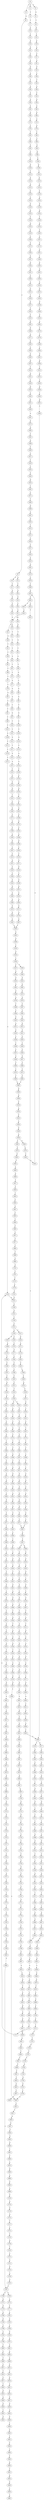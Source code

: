 strict digraph  {
	S0 -> S1 [ label = G ];
	S0 -> S2 [ label = A ];
	S0 -> S3 [ label = C ];
	S1 -> S4 [ label = T ];
	S2 -> S5 [ label = G ];
	S3 -> S6 [ label = G ];
	S4 -> S7 [ label = T ];
	S5 -> S8 [ label = T ];
	S6 -> S9 [ label = T ];
	S7 -> S10 [ label = C ];
	S8 -> S11 [ label = G ];
	S9 -> S12 [ label = A ];
	S9 -> S13 [ label = C ];
	S10 -> S14 [ label = C ];
	S11 -> S15 [ label = C ];
	S12 -> S16 [ label = C ];
	S13 -> S17 [ label = C ];
	S14 -> S18 [ label = A ];
	S15 -> S19 [ label = A ];
	S16 -> S20 [ label = A ];
	S17 -> S21 [ label = A ];
	S18 -> S22 [ label = G ];
	S19 -> S23 [ label = A ];
	S20 -> S24 [ label = G ];
	S21 -> S25 [ label = G ];
	S22 -> S26 [ label = C ];
	S23 -> S27 [ label = C ];
	S24 -> S28 [ label = C ];
	S25 -> S29 [ label = T ];
	S26 -> S30 [ label = A ];
	S27 -> S31 [ label = A ];
	S28 -> S32 [ label = A ];
	S29 -> S33 [ label = A ];
	S30 -> S34 [ label = G ];
	S31 -> S35 [ label = G ];
	S32 -> S36 [ label = G ];
	S33 -> S37 [ label = G ];
	S34 -> S38 [ label = A ];
	S35 -> S39 [ label = C ];
	S36 -> S40 [ label = G ];
	S37 -> S41 [ label = G ];
	S37 -> S42 [ label = C ];
	S38 -> S43 [ label = T ];
	S39 -> S44 [ label = T ];
	S40 -> S45 [ label = T ];
	S41 -> S46 [ label = G ];
	S42 -> S47 [ label = T ];
	S43 -> S48 [ label = A ];
	S44 -> S49 [ label = A ];
	S45 -> S50 [ label = G ];
	S46 -> S51 [ label = T ];
	S47 -> S52 [ label = C ];
	S48 -> S53 [ label = A ];
	S49 -> S54 [ label = C ];
	S50 -> S55 [ label = C ];
	S51 -> S56 [ label = C ];
	S52 -> S57 [ label = C ];
	S53 -> S58 [ label = A ];
	S54 -> S59 [ label = G ];
	S55 -> S60 [ label = A ];
	S56 -> S61 [ label = A ];
	S57 -> S62 [ label = A ];
	S58 -> S63 [ label = A ];
	S59 -> S64 [ label = A ];
	S60 -> S65 [ label = C ];
	S61 -> S66 [ label = C ];
	S62 -> S67 [ label = C ];
	S63 -> S68 [ label = A ];
	S64 -> S69 [ label = G ];
	S65 -> S70 [ label = G ];
	S66 -> S71 [ label = T ];
	S67 -> S72 [ label = C ];
	S68 -> S73 [ label = C ];
	S69 -> S74 [ label = A ];
	S70 -> S75 [ label = C ];
	S71 -> S76 [ label = C ];
	S72 -> S77 [ label = G ];
	S73 -> S78 [ label = T ];
	S74 -> S79 [ label = A ];
	S75 -> S80 [ label = G ];
	S76 -> S81 [ label = G ];
	S77 -> S82 [ label = G ];
	S78 -> S83 [ label = T ];
	S79 -> S84 [ label = C ];
	S80 -> S85 [ label = G ];
	S81 -> S86 [ label = C ];
	S82 -> S87 [ label = A ];
	S83 -> S88 [ label = T ];
	S84 -> S89 [ label = T ];
	S85 -> S90 [ label = T ];
	S86 -> S91 [ label = T ];
	S87 -> S92 [ label = C ];
	S88 -> S93 [ label = G ];
	S89 -> S94 [ label = G ];
	S90 -> S95 [ label = G ];
	S91 -> S96 [ label = T ];
	S92 -> S97 [ label = G ];
	S93 -> S98 [ label = C ];
	S94 -> S99 [ label = G ];
	S95 -> S100 [ label = C ];
	S96 -> S101 [ label = C ];
	S97 -> S102 [ label = T ];
	S98 -> S103 [ label = C ];
	S99 -> S104 [ label = C ];
	S100 -> S105 [ label = C ];
	S101 -> S106 [ label = A ];
	S102 -> S107 [ label = C ];
	S103 -> S108 [ label = G ];
	S104 -> S109 [ label = G ];
	S105 -> S110 [ label = G ];
	S106 -> S111 [ label = T ];
	S107 -> S112 [ label = G ];
	S108 -> S113 [ label = T ];
	S109 -> S114 [ label = C ];
	S110 -> S115 [ label = C ];
	S111 -> S116 [ label = C ];
	S112 -> S117 [ label = T ];
	S113 -> S118 [ label = A ];
	S114 -> S119 [ label = A ];
	S115 -> S120 [ label = A ];
	S116 -> S121 [ label = C ];
	S117 -> S122 [ label = G ];
	S118 -> S123 [ label = G ];
	S119 -> S124 [ label = G ];
	S120 -> S125 [ label = A ];
	S121 -> S126 [ label = A ];
	S122 -> S127 [ label = A ];
	S123 -> S128 [ label = C ];
	S124 -> S129 [ label = C ];
	S125 -> S130 [ label = C ];
	S126 -> S131 [ label = G ];
	S127 -> S132 [ label = C ];
	S128 -> S133 [ label = C ];
	S129 -> S134 [ label = G ];
	S130 -> S135 [ label = C ];
	S131 -> S136 [ label = A ];
	S132 -> S137 [ label = C ];
	S133 -> S138 [ label = G ];
	S134 -> S139 [ label = G ];
	S135 -> S140 [ label = A ];
	S136 -> S141 [ label = A ];
	S137 -> S142 [ label = G ];
	S138 -> S143 [ label = G ];
	S139 -> S144 [ label = G ];
	S140 -> S145 [ label = G ];
	S141 -> S146 [ label = C ];
	S142 -> S147 [ label = G ];
	S143 -> S148 [ label = T ];
	S144 -> S149 [ label = T ];
	S145 -> S150 [ label = T ];
	S146 -> S151 [ label = C ];
	S147 -> S152 [ label = T ];
	S148 -> S153 [ label = G ];
	S149 -> S154 [ label = G ];
	S150 -> S155 [ label = C ];
	S151 -> S156 [ label = A ];
	S151 -> S157 [ label = G ];
	S152 -> S158 [ label = C ];
	S153 -> S159 [ label = A ];
	S154 -> S160 [ label = C ];
	S155 -> S161 [ label = G ];
	S156 -> S162 [ label = G ];
	S156 -> S163 [ label = C ];
	S157 -> S164 [ label = G ];
	S158 -> S165 [ label = G ];
	S159 -> S166 [ label = C ];
	S160 -> S167 [ label = C ];
	S161 -> S168 [ label = C ];
	S162 -> S169 [ label = A ];
	S163 -> S170 [ label = C ];
	S164 -> S171 [ label = A ];
	S165 -> S172 [ label = C ];
	S166 -> S173 [ label = G ];
	S167 -> S174 [ label = G ];
	S168 -> S175 [ label = G ];
	S169 -> S176 [ label = C ];
	S170 -> S177 [ label = A ];
	S171 -> S178 [ label = C ];
	S172 -> S179 [ label = G ];
	S173 -> S180 [ label = T ];
	S174 -> S181 [ label = C ];
	S175 -> S182 [ label = C ];
	S176 -> S183 [ label = T ];
	S177 -> S184 [ label = C ];
	S178 -> S185 [ label = G ];
	S179 -> S186 [ label = T ];
	S180 -> S187 [ label = G ];
	S181 -> S188 [ label = C ];
	S182 -> S189 [ label = A ];
	S183 -> S190 [ label = C ];
	S184 -> S191 [ label = C ];
	S185 -> S192 [ label = C ];
	S186 -> S193 [ label = A ];
	S187 -> S194 [ label = G ];
	S188 -> S195 [ label = G ];
	S189 -> S196 [ label = G ];
	S190 -> S197 [ label = C ];
	S191 -> S198 [ label = C ];
	S192 -> S199 [ label = C ];
	S193 -> S200 [ label = G ];
	S194 -> S201 [ label = G ];
	S195 -> S202 [ label = G ];
	S196 -> S203 [ label = C ];
	S197 -> S204 [ label = C ];
	S198 -> S205 [ label = C ];
	S199 -> S206 [ label = C ];
	S200 -> S207 [ label = C ];
	S201 -> S208 [ label = T ];
	S202 -> S209 [ label = T ];
	S203 -> S210 [ label = C ];
	S204 -> S211 [ label = A ];
	S205 -> S212 [ label = T ];
	S206 -> S213 [ label = A ];
	S207 -> S214 [ label = C ];
	S208 -> S215 [ label = A ];
	S209 -> S216 [ label = G ];
	S210 -> S217 [ label = G ];
	S211 -> S218 [ label = T ];
	S212 -> S219 [ label = T ];
	S213 -> S220 [ label = T ];
	S214 -> S221 [ label = G ];
	S215 -> S222 [ label = C ];
	S216 -> S223 [ label = G ];
	S217 -> S224 [ label = G ];
	S218 -> S225 [ label = C ];
	S219 -> S226 [ label = C ];
	S220 -> S227 [ label = C ];
	S221 -> S228 [ label = C ];
	S222 -> S229 [ label = T ];
	S223 -> S230 [ label = T ];
	S224 -> S231 [ label = T ];
	S225 -> S232 [ label = T ];
	S226 -> S233 [ label = C ];
	S226 -> S234 [ label = G ];
	S227 -> S235 [ label = G ];
	S228 -> S236 [ label = T ];
	S229 -> S237 [ label = A ];
	S230 -> S238 [ label = G ];
	S231 -> S239 [ label = G ];
	S232 -> S240 [ label = G ];
	S233 -> S241 [ label = T ];
	S234 -> S242 [ label = A ];
	S235 -> S243 [ label = T ];
	S236 -> S244 [ label = G ];
	S237 -> S245 [ label = T ];
	S238 -> S246 [ label = G ];
	S239 -> S247 [ label = G ];
	S240 -> S248 [ label = C ];
	S241 -> S249 [ label = G ];
	S242 -> S250 [ label = T ];
	S243 -> S251 [ label = C ];
	S244 -> S252 [ label = G ];
	S245 -> S253 [ label = T ];
	S246 -> S254 [ label = A ];
	S247 -> S255 [ label = A ];
	S248 -> S256 [ label = C ];
	S249 -> S257 [ label = T ];
	S250 -> S258 [ label = C ];
	S251 -> S259 [ label = C ];
	S252 -> S260 [ label = A ];
	S253 -> S261 [ label = G ];
	S254 -> S262 [ label = A ];
	S255 -> S263 [ label = A ];
	S256 -> S264 [ label = A ];
	S257 -> S265 [ label = C ];
	S258 -> S266 [ label = G ];
	S259 -> S267 [ label = T ];
	S260 -> S268 [ label = A ];
	S261 -> S269 [ label = G ];
	S262 -> S270 [ label = C ];
	S263 -> S271 [ label = G ];
	S264 -> S272 [ label = G ];
	S265 -> S273 [ label = C ];
	S266 -> S274 [ label = T ];
	S267 -> S275 [ label = C ];
	S268 -> S276 [ label = G ];
	S269 -> S277 [ label = A ];
	S270 -> S278 [ label = C ];
	S271 -> S279 [ label = A ];
	S272 -> S280 [ label = T ];
	S273 -> S281 [ label = T ];
	S274 -> S282 [ label = T ];
	S275 -> S283 [ label = T ];
	S276 -> S284 [ label = A ];
	S277 -> S285 [ label = A ];
	S278 -> S286 [ label = T ];
	S279 -> S287 [ label = A ];
	S280 -> S288 [ label = C ];
	S281 -> S289 [ label = T ];
	S282 -> S290 [ label = T ];
	S283 -> S291 [ label = T ];
	S284 -> S292 [ label = A ];
	S285 -> S293 [ label = C ];
	S286 -> S294 [ label = C ];
	S287 -> S295 [ label = C ];
	S288 -> S296 [ label = G ];
	S289 -> S297 [ label = G ];
	S290 -> S298 [ label = G ];
	S291 -> S299 [ label = C ];
	S292 -> S295 [ label = C ];
	S293 -> S300 [ label = G ];
	S294 -> S301 [ label = G ];
	S295 -> S302 [ label = G ];
	S296 -> S303 [ label = T ];
	S297 -> S304 [ label = T ];
	S298 -> S305 [ label = T ];
	S299 -> S306 [ label = T ];
	S300 -> S307 [ label = G ];
	S301 -> S308 [ label = G ];
	S302 -> S309 [ label = G ];
	S303 -> S310 [ label = A ];
	S304 -> S311 [ label = A ];
	S305 -> S312 [ label = A ];
	S306 -> S313 [ label = C ];
	S307 -> S314 [ label = T ];
	S308 -> S315 [ label = C ];
	S309 -> S316 [ label = C ];
	S310 -> S317 [ label = A ];
	S311 -> S318 [ label = G ];
	S312 -> S319 [ label = G ];
	S313 -> S320 [ label = G ];
	S314 -> S321 [ label = A ];
	S315 -> S322 [ label = A ];
	S316 -> S323 [ label = A ];
	S317 -> S324 [ label = G ];
	S318 -> S325 [ label = G ];
	S319 -> S326 [ label = G ];
	S320 -> S327 [ label = G ];
	S321 -> S328 [ label = C ];
	S322 -> S329 [ label = C ];
	S323 -> S330 [ label = C ];
	S324 -> S331 [ label = A ];
	S325 -> S332 [ label = A ];
	S326 -> S333 [ label = A ];
	S327 -> S334 [ label = A ];
	S328 -> S335 [ label = G ];
	S329 -> S336 [ label = G ];
	S330 -> S337 [ label = C ];
	S330 -> S338 [ label = T ];
	S331 -> S339 [ label = C ];
	S332 -> S340 [ label = G ];
	S333 -> S341 [ label = A ];
	S334 -> S342 [ label = G ];
	S335 -> S343 [ label = A ];
	S336 -> S344 [ label = C ];
	S337 -> S345 [ label = G ];
	S338 -> S346 [ label = G ];
	S339 -> S347 [ label = G ];
	S340 -> S348 [ label = A ];
	S341 -> S349 [ label = A ];
	S342 -> S350 [ label = A ];
	S343 -> S351 [ label = A ];
	S344 -> S352 [ label = G ];
	S345 -> S353 [ label = G ];
	S346 -> S354 [ label = G ];
	S347 -> S355 [ label = G ];
	S348 -> S356 [ label = G ];
	S349 -> S357 [ label = G ];
	S350 -> S358 [ label = G ];
	S351 -> S359 [ label = G ];
	S352 -> S360 [ label = C ];
	S353 -> S361 [ label = G ];
	S354 -> S362 [ label = G ];
	S355 -> S363 [ label = C ];
	S356 -> S364 [ label = G ];
	S357 -> S365 [ label = G ];
	S358 -> S366 [ label = G ];
	S359 -> S367 [ label = A ];
	S360 -> S368 [ label = G ];
	S361 -> S369 [ label = A ];
	S362 -> S370 [ label = A ];
	S363 -> S371 [ label = T ];
	S364 -> S372 [ label = T ];
	S365 -> S373 [ label = T ];
	S366 -> S374 [ label = T ];
	S367 -> S375 [ label = A ];
	S368 -> S376 [ label = C ];
	S368 -> S377 [ label = G ];
	S369 -> S378 [ label = A ];
	S370 -> S379 [ label = A ];
	S371 -> S380 [ label = C ];
	S372 -> S381 [ label = C ];
	S373 -> S382 [ label = C ];
	S374 -> S381 [ label = C ];
	S375 -> S383 [ label = G ];
	S376 -> S384 [ label = G ];
	S377 -> S385 [ label = C ];
	S378 -> S386 [ label = T ];
	S379 -> S387 [ label = C ];
	S380 -> S388 [ label = T ];
	S381 -> S389 [ label = C ];
	S382 -> S390 [ label = C ];
	S383 -> S391 [ label = T ];
	S384 -> S392 [ label = T ];
	S385 -> S393 [ label = T ];
	S386 -> S394 [ label = T ];
	S387 -> S395 [ label = T ];
	S388 -> S396 [ label = C ];
	S389 -> S397 [ label = C ];
	S390 -> S398 [ label = C ];
	S391 -> S399 [ label = G ];
	S392 -> S400 [ label = C ];
	S393 -> S401 [ label = G ];
	S394 -> S402 [ label = G ];
	S395 -> S403 [ label = G ];
	S396 -> S404 [ label = G ];
	S397 -> S405 [ label = A ];
	S397 -> S406 [ label = G ];
	S398 -> S407 [ label = G ];
	S399 -> S408 [ label = T ];
	S400 -> S409 [ label = G ];
	S401 -> S410 [ label = G ];
	S402 -> S411 [ label = A ];
	S403 -> S412 [ label = G ];
	S404 -> S413 [ label = A ];
	S405 -> S414 [ label = G ];
	S406 -> S415 [ label = G ];
	S407 -> S416 [ label = A ];
	S408 -> S417 [ label = C ];
	S409 -> S418 [ label = A ];
	S410 -> S419 [ label = A ];
	S411 -> S420 [ label = A ];
	S412 -> S421 [ label = A ];
	S413 -> S422 [ label = A ];
	S414 -> S423 [ label = A ];
	S415 -> S424 [ label = A ];
	S416 -> S425 [ label = A ];
	S417 -> S426 [ label = C ];
	S418 -> S427 [ label = C ];
	S419 -> S428 [ label = A ];
	S420 -> S429 [ label = C ];
	S421 -> S430 [ label = C ];
	S422 -> S431 [ label = G ];
	S423 -> S432 [ label = G ];
	S424 -> S433 [ label = G ];
	S425 -> S434 [ label = G ];
	S426 -> S435 [ label = T ];
	S427 -> S436 [ label = G ];
	S428 -> S437 [ label = T ];
	S429 -> S438 [ label = C ];
	S430 -> S439 [ label = C ];
	S431 -> S440 [ label = T ];
	S432 -> S441 [ label = C ];
	S433 -> S442 [ label = G ];
	S434 -> S443 [ label = T ];
	S435 -> S444 [ label = G ];
	S436 -> S445 [ label = C ];
	S437 -> S446 [ label = G ];
	S438 -> S447 [ label = C ];
	S439 -> S448 [ label = C ];
	S440 -> S449 [ label = C ];
	S441 -> S450 [ label = C ];
	S442 -> S451 [ label = C ];
	S443 -> S452 [ label = C ];
	S444 -> S453 [ label = G ];
	S445 -> S454 [ label = G ];
	S446 -> S455 [ label = G ];
	S447 -> S456 [ label = G ];
	S448 -> S457 [ label = G ];
	S449 -> S458 [ label = G ];
	S450 -> S459 [ label = A ];
	S451 -> S460 [ label = G ];
	S452 -> S461 [ label = G ];
	S453 -> S462 [ label = C ];
	S454 -> S463 [ label = C ];
	S455 -> S464 [ label = G ];
	S456 -> S465 [ label = T ];
	S457 -> S466 [ label = T ];
	S458 -> S467 [ label = C ];
	S459 -> S468 [ label = C ];
	S460 -> S469 [ label = T ];
	S461 -> S470 [ label = A ];
	S462 -> S471 [ label = C ];
	S463 -> S472 [ label = C ];
	S464 -> S473 [ label = G ];
	S465 -> S474 [ label = C ];
	S466 -> S475 [ label = C ];
	S467 -> S476 [ label = G ];
	S468 -> S477 [ label = G ];
	S469 -> S478 [ label = G ];
	S470 -> S479 [ label = G ];
	S471 -> S480 [ label = T ];
	S472 -> S481 [ label = T ];
	S473 -> S482 [ label = T ];
	S474 -> S483 [ label = T ];
	S475 -> S484 [ label = T ];
	S476 -> S485 [ label = G ];
	S477 -> S486 [ label = G ];
	S478 -> S487 [ label = G ];
	S479 -> S488 [ label = G ];
	S480 -> S489 [ label = G ];
	S481 -> S490 [ label = C ];
	S482 -> S491 [ label = C ];
	S483 -> S492 [ label = C ];
	S484 -> S492 [ label = C ];
	S485 -> S493 [ label = C ];
	S486 -> S494 [ label = T ];
	S487 -> S495 [ label = T ];
	S488 -> S496 [ label = T ];
	S489 -> S497 [ label = G ];
	S490 -> S498 [ label = G ];
	S491 -> S499 [ label = C ];
	S492 -> S500 [ label = G ];
	S493 -> S501 [ label = T ];
	S494 -> S502 [ label = T ];
	S495 -> S503 [ label = A ];
	S496 -> S504 [ label = A ];
	S497 -> S505 [ label = G ];
	S498 -> S506 [ label = G ];
	S499 -> S507 [ label = G ];
	S500 -> S508 [ label = G ];
	S501 -> S509 [ label = A ];
	S502 -> S510 [ label = A ];
	S503 -> S511 [ label = T ];
	S504 -> S512 [ label = T ];
	S505 -> S513 [ label = T ];
	S506 -> S514 [ label = G ];
	S507 -> S515 [ label = C ];
	S508 -> S516 [ label = C ];
	S509 -> S517 [ label = T ];
	S510 -> S518 [ label = C ];
	S511 -> S519 [ label = G ];
	S512 -> S520 [ label = A ];
	S513 -> S521 [ label = C ];
	S514 -> S522 [ label = C ];
	S515 -> S523 [ label = C ];
	S516 -> S524 [ label = A ];
	S517 -> S525 [ label = A ];
	S518 -> S526 [ label = T ];
	S519 -> S527 [ label = A ];
	S520 -> S528 [ label = A ];
	S521 -> S529 [ label = C ];
	S522 -> S530 [ label = T ];
	S523 -> S531 [ label = G ];
	S524 -> S532 [ label = C ];
	S525 -> S533 [ label = G ];
	S526 -> S534 [ label = G ];
	S527 -> S535 [ label = G ];
	S528 -> S536 [ label = G ];
	S529 -> S537 [ label = C ];
	S530 -> S538 [ label = C ];
	S531 -> S539 [ label = G ];
	S532 -> S540 [ label = C ];
	S533 -> S541 [ label = T ];
	S534 -> S542 [ label = C ];
	S535 -> S543 [ label = C ];
	S536 -> S544 [ label = T ];
	S537 -> S545 [ label = G ];
	S538 -> S546 [ label = A ];
	S539 -> S547 [ label = A ];
	S540 -> S548 [ label = G ];
	S541 -> S549 [ label = A ];
	S542 -> S550 [ label = A ];
	S543 -> S551 [ label = G ];
	S544 -> S552 [ label = C ];
	S545 -> S553 [ label = A ];
	S546 -> S554 [ label = C ];
	S547 -> S555 [ label = A ];
	S548 -> S556 [ label = A ];
	S549 -> S557 [ label = G ];
	S550 -> S558 [ label = G ];
	S551 -> S559 [ label = G ];
	S552 -> S560 [ label = G ];
	S553 -> S561 [ label = G ];
	S554 -> S562 [ label = G ];
	S555 -> S563 [ label = C ];
	S556 -> S564 [ label = G ];
	S556 -> S565 [ label = A ];
	S557 -> S566 [ label = C ];
	S558 -> S567 [ label = A ];
	S559 -> S568 [ label = T ];
	S560 -> S569 [ label = T ];
	S561 -> S570 [ label = T ];
	S562 -> S571 [ label = T ];
	S563 -> S572 [ label = T ];
	S564 -> S573 [ label = T ];
	S565 -> S574 [ label = T ];
	S566 -> S575 [ label = C ];
	S567 -> S576 [ label = C ];
	S568 -> S577 [ label = C ];
	S569 -> S578 [ label = G ];
	S570 -> S579 [ label = C ];
	S571 -> S580 [ label = C ];
	S572 -> S581 [ label = G ];
	S573 -> S582 [ label = C ];
	S574 -> S583 [ label = G ];
	S575 -> S584 [ label = G ];
	S576 -> S585 [ label = G ];
	S577 -> S586 [ label = G ];
	S578 -> S587 [ label = G ];
	S579 -> S588 [ label = C ];
	S580 -> S589 [ label = C ];
	S581 -> S590 [ label = C ];
	S582 -> S591 [ label = C ];
	S583 -> S592 [ label = T ];
	S584 -> S593 [ label = A ];
	S585 -> S594 [ label = G ];
	S586 -> S595 [ label = C ];
	S587 -> S596 [ label = T ];
	S588 -> S597 [ label = A ];
	S589 -> S598 [ label = A ];
	S590 -> S599 [ label = A ];
	S591 -> S597 [ label = A ];
	S592 -> S600 [ label = A ];
	S593 -> S601 [ label = A ];
	S594 -> S602 [ label = A ];
	S595 -> S603 [ label = A ];
	S596 -> S604 [ label = A ];
	S597 -> S605 [ label = G ];
	S598 -> S606 [ label = G ];
	S599 -> S607 [ label = A ];
	S600 -> S608 [ label = G ];
	S601 -> S609 [ label = A ];
	S602 -> S610 [ label = C ];
	S603 -> S611 [ label = C ];
	S604 -> S612 [ label = C ];
	S605 -> S613 [ label = T ];
	S605 -> S614 [ label = C ];
	S606 -> S615 [ label = C ];
	S607 -> S616 [ label = C ];
	S608 -> S617 [ label = T ];
	S609 -> S618 [ label = C ];
	S610 -> S619 [ label = A ];
	S611 -> S620 [ label = G ];
	S612 -> S621 [ label = C ];
	S613 -> S622 [ label = A ];
	S614 -> S623 [ label = T ];
	S615 -> S624 [ label = T ];
	S616 -> S625 [ label = C ];
	S617 -> S626 [ label = T ];
	S618 -> S627 [ label = C ];
	S619 -> S628 [ label = C ];
	S620 -> S629 [ label = C ];
	S621 -> S630 [ label = G ];
	S622 -> S37 [ label = G ];
	S623 -> S631 [ label = T ];
	S624 -> S631 [ label = T ];
	S625 -> S632 [ label = A ];
	S626 -> S633 [ label = T ];
	S627 -> S634 [ label = C ];
	S628 -> S635 [ label = A ];
	S629 -> S636 [ label = G ];
	S630 -> S637 [ label = G ];
	S631 -> S638 [ label = C ];
	S632 -> S639 [ label = G ];
	S633 -> S640 [ label = C ];
	S634 -> S641 [ label = C ];
	S635 -> S642 [ label = C ];
	S636 -> S643 [ label = C ];
	S637 -> S644 [ label = T ];
	S638 -> S645 [ label = A ];
	S639 -> S646 [ label = A ];
	S640 -> S647 [ label = A ];
	S641 -> S648 [ label = G ];
	S642 -> S649 [ label = C ];
	S643 -> S368 [ label = G ];
	S644 -> S650 [ label = G ];
	S645 -> S651 [ label = C ];
	S646 -> S652 [ label = A ];
	S647 -> S653 [ label = C ];
	S648 -> S654 [ label = A ];
	S649 -> S655 [ label = T ];
	S650 -> S656 [ label = G ];
	S651 -> S657 [ label = G ];
	S652 -> S658 [ label = C ];
	S653 -> S659 [ label = T ];
	S654 -> S660 [ label = C ];
	S655 -> S661 [ label = C ];
	S656 -> S662 [ label = T ];
	S657 -> S663 [ label = C ];
	S658 -> S664 [ label = A ];
	S659 -> S665 [ label = C ];
	S660 -> S666 [ label = T ];
	S661 -> S667 [ label = T ];
	S662 -> S668 [ label = T ];
	S663 -> S669 [ label = C ];
	S664 -> S670 [ label = G ];
	S665 -> S671 [ label = C ];
	S666 -> S672 [ label = A ];
	S667 -> S673 [ label = A ];
	S668 -> S674 [ label = A ];
	S669 -> S675 [ label = C ];
	S670 -> S676 [ label = C ];
	S671 -> S677 [ label = T ];
	S672 -> S678 [ label = G ];
	S673 -> S679 [ label = G ];
	S674 -> S680 [ label = G ];
	S675 -> S681 [ label = T ];
	S676 -> S682 [ label = C ];
	S677 -> S683 [ label = T ];
	S678 -> S684 [ label = A ];
	S679 -> S685 [ label = A ];
	S680 -> S686 [ label = A ];
	S681 -> S687 [ label = T ];
	S682 -> S688 [ label = G ];
	S683 -> S689 [ label = T ];
	S684 -> S690 [ label = A ];
	S685 -> S691 [ label = A ];
	S686 -> S692 [ label = A ];
	S687 -> S693 [ label = C ];
	S688 -> S694 [ label = T ];
	S689 -> S695 [ label = C ];
	S690 -> S696 [ label = T ];
	S691 -> S697 [ label = C ];
	S692 -> S698 [ label = G ];
	S693 -> S699 [ label = A ];
	S694 -> S700 [ label = C ];
	S695 -> S701 [ label = A ];
	S696 -> S702 [ label = C ];
	S697 -> S703 [ label = G ];
	S698 -> S704 [ label = G ];
	S699 -> S705 [ label = T ];
	S700 -> S706 [ label = C ];
	S701 -> S707 [ label = T ];
	S702 -> S708 [ label = G ];
	S703 -> S709 [ label = A ];
	S704 -> S710 [ label = G ];
	S705 -> S711 [ label = C ];
	S706 -> S712 [ label = T ];
	S707 -> S713 [ label = C ];
	S708 -> S714 [ label = G ];
	S709 -> S715 [ label = G ];
	S710 -> S716 [ label = G ];
	S711 -> S717 [ label = C ];
	S712 -> S718 [ label = C ];
	S713 -> S719 [ label = C ];
	S714 -> S720 [ label = G ];
	S715 -> S721 [ label = G ];
	S716 -> S722 [ label = G ];
	S717 -> S126 [ label = A ];
	S718 -> S723 [ label = T ];
	S719 -> S724 [ label = A ];
	S720 -> S725 [ label = T ];
	S721 -> S726 [ label = T ];
	S722 -> S727 [ label = T ];
	S723 -> S728 [ label = G ];
	S724 -> S131 [ label = G ];
	S725 -> S729 [ label = A ];
	S726 -> S730 [ label = G ];
	S727 -> S731 [ label = C ];
	S728 -> S732 [ label = T ];
	S729 -> S733 [ label = T ];
	S730 -> S734 [ label = T ];
	S731 -> S735 [ label = C ];
	S732 -> S736 [ label = C ];
	S733 -> S737 [ label = C ];
	S734 -> S738 [ label = C ];
	S735 -> S739 [ label = G ];
	S736 -> S740 [ label = G ];
	S737 -> S741 [ label = C ];
	S738 -> S742 [ label = C ];
	S739 -> S743 [ label = T ];
	S740 -> S744 [ label = T ];
	S741 -> S745 [ label = C ];
	S742 -> S746 [ label = C ];
	S743 -> S747 [ label = C ];
	S744 -> S748 [ label = G ];
	S745 -> S749 [ label = G ];
	S746 -> S750 [ label = T ];
	S747 -> S751 [ label = G ];
	S748 -> S752 [ label = G ];
	S749 -> S753 [ label = A ];
	S750 -> S754 [ label = G ];
	S751 -> S755 [ label = G ];
	S752 -> S756 [ label = T ];
	S753 -> S757 [ label = A ];
	S754 -> S758 [ label = T ];
	S755 -> S759 [ label = A ];
	S756 -> S604 [ label = A ];
	S757 -> S760 [ label = A ];
	S758 -> S761 [ label = C ];
	S759 -> S762 [ label = A ];
	S760 -> S763 [ label = G ];
	S761 -> S764 [ label = C ];
	S762 -> S765 [ label = C ];
	S763 -> S766 [ label = T ];
	S764 -> S767 [ label = T ];
	S765 -> S768 [ label = A ];
	S765 -> S769 [ label = T ];
	S766 -> S770 [ label = G ];
	S767 -> S771 [ label = A ];
	S768 -> S772 [ label = G ];
	S769 -> S773 [ label = A ];
	S770 -> S774 [ label = T ];
	S771 -> S775 [ label = C ];
	S772 -> S776 [ label = G ];
	S773 -> S777 [ label = C ];
	S774 -> S778 [ label = C ];
	S775 -> S779 [ label = T ];
	S776 -> S780 [ label = A ];
	S777 -> S781 [ label = A ];
	S778 -> S782 [ label = G ];
	S779 -> S783 [ label = A ];
	S780 -> S784 [ label = A ];
	S781 -> S785 [ label = A ];
	S782 -> S786 [ label = T ];
	S783 -> S787 [ label = C ];
	S784 -> S788 [ label = T ];
	S785 -> S789 [ label = C ];
	S786 -> S790 [ label = C ];
	S787 -> S791 [ label = C ];
	S788 -> S792 [ label = A ];
	S789 -> S793 [ label = G ];
	S790 -> S794 [ label = G ];
	S791 -> S795 [ label = A ];
	S792 -> S796 [ label = G ];
	S793 -> S797 [ label = A ];
	S794 -> S798 [ label = G ];
	S795 -> S799 [ label = G ];
	S796 -> S800 [ label = T ];
	S797 -> S801 [ label = A ];
	S798 -> S802 [ label = A ];
	S799 -> S803 [ label = G ];
	S800 -> S804 [ label = C ];
	S801 -> S805 [ label = A ];
	S802 -> S806 [ label = A ];
	S803 -> S807 [ label = A ];
	S804 -> S808 [ label = T ];
	S805 -> S809 [ label = A ];
	S806 -> S765 [ label = C ];
	S807 -> S810 [ label = G ];
	S808 -> S811 [ label = C ];
	S809 -> S812 [ label = C ];
	S810 -> S813 [ label = A ];
	S811 -> S814 [ label = T ];
	S812 -> S815 [ label = A ];
	S813 -> S816 [ label = G ];
	S814 -> S817 [ label = C ];
	S815 -> S818 [ label = G ];
	S816 -> S819 [ label = T ];
	S817 -> S820 [ label = T ];
	S818 -> S821 [ label = A ];
	S819 -> S822 [ label = C ];
	S820 -> S823 [ label = G ];
	S821 -> S824 [ label = A ];
	S822 -> S825 [ label = A ];
	S823 -> S826 [ label = A ];
	S824 -> S827 [ label = G ];
	S825 -> S828 [ label = G ];
	S826 -> S829 [ label = G ];
	S827 -> S830 [ label = G ];
	S828 -> S831 [ label = G ];
	S829 -> S832 [ label = T ];
	S830 -> S833 [ label = G ];
	S831 -> S834 [ label = A ];
	S832 -> S835 [ label = A ];
	S833 -> S836 [ label = G ];
	S834 -> S837 [ label = C ];
	S836 -> S838 [ label = T ];
	S837 -> S839 [ label = C ];
	S838 -> S840 [ label = C ];
	S839 -> S841 [ label = A ];
	S840 -> S842 [ label = T ];
	S841 -> S843 [ label = G ];
	S842 -> S844 [ label = C ];
	S843 -> S845 [ label = T ];
	S844 -> S846 [ label = T ];
	S845 -> S847 [ label = C ];
	S846 -> S848 [ label = C ];
	S847 -> S849 [ label = T ];
	S848 -> S850 [ label = G ];
	S849 -> S851 [ label = C ];
	S850 -> S852 [ label = T ];
	S851 -> S853 [ label = T ];
	S852 -> S854 [ label = G ];
	S853 -> S855 [ label = G ];
	S854 -> S856 [ label = G ];
	S855 -> S857 [ label = T ];
	S856 -> S858 [ label = T ];
	S857 -> S859 [ label = A ];
	S858 -> S860 [ label = A ];
}
